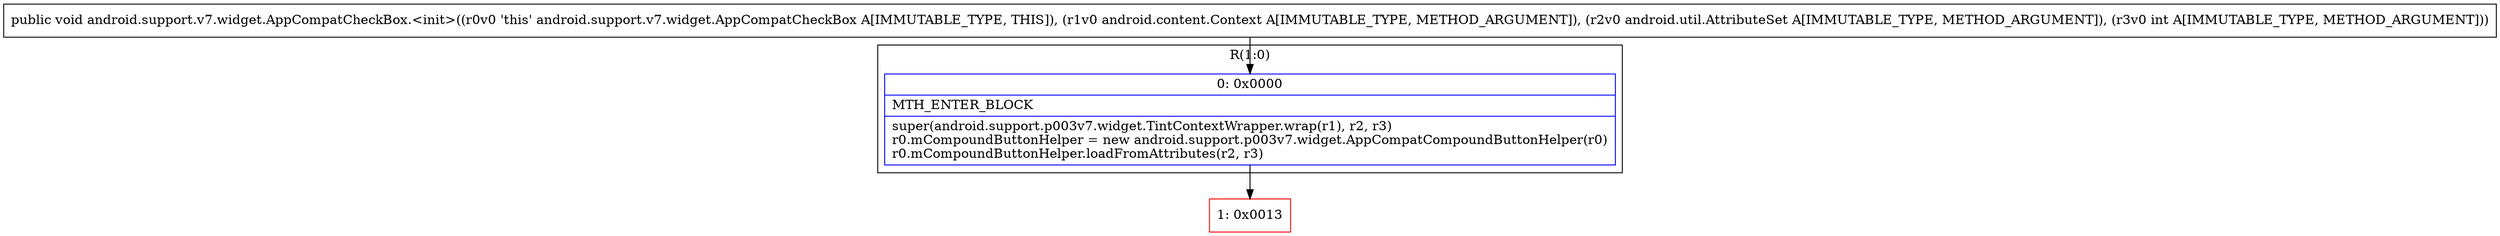 digraph "CFG forandroid.support.v7.widget.AppCompatCheckBox.\<init\>(Landroid\/content\/Context;Landroid\/util\/AttributeSet;I)V" {
subgraph cluster_Region_657330329 {
label = "R(1:0)";
node [shape=record,color=blue];
Node_0 [shape=record,label="{0\:\ 0x0000|MTH_ENTER_BLOCK\l|super(android.support.p003v7.widget.TintContextWrapper.wrap(r1), r2, r3)\lr0.mCompoundButtonHelper = new android.support.p003v7.widget.AppCompatCompoundButtonHelper(r0)\lr0.mCompoundButtonHelper.loadFromAttributes(r2, r3)\l}"];
}
Node_1 [shape=record,color=red,label="{1\:\ 0x0013}"];
MethodNode[shape=record,label="{public void android.support.v7.widget.AppCompatCheckBox.\<init\>((r0v0 'this' android.support.v7.widget.AppCompatCheckBox A[IMMUTABLE_TYPE, THIS]), (r1v0 android.content.Context A[IMMUTABLE_TYPE, METHOD_ARGUMENT]), (r2v0 android.util.AttributeSet A[IMMUTABLE_TYPE, METHOD_ARGUMENT]), (r3v0 int A[IMMUTABLE_TYPE, METHOD_ARGUMENT])) }"];
MethodNode -> Node_0;
Node_0 -> Node_1;
}

